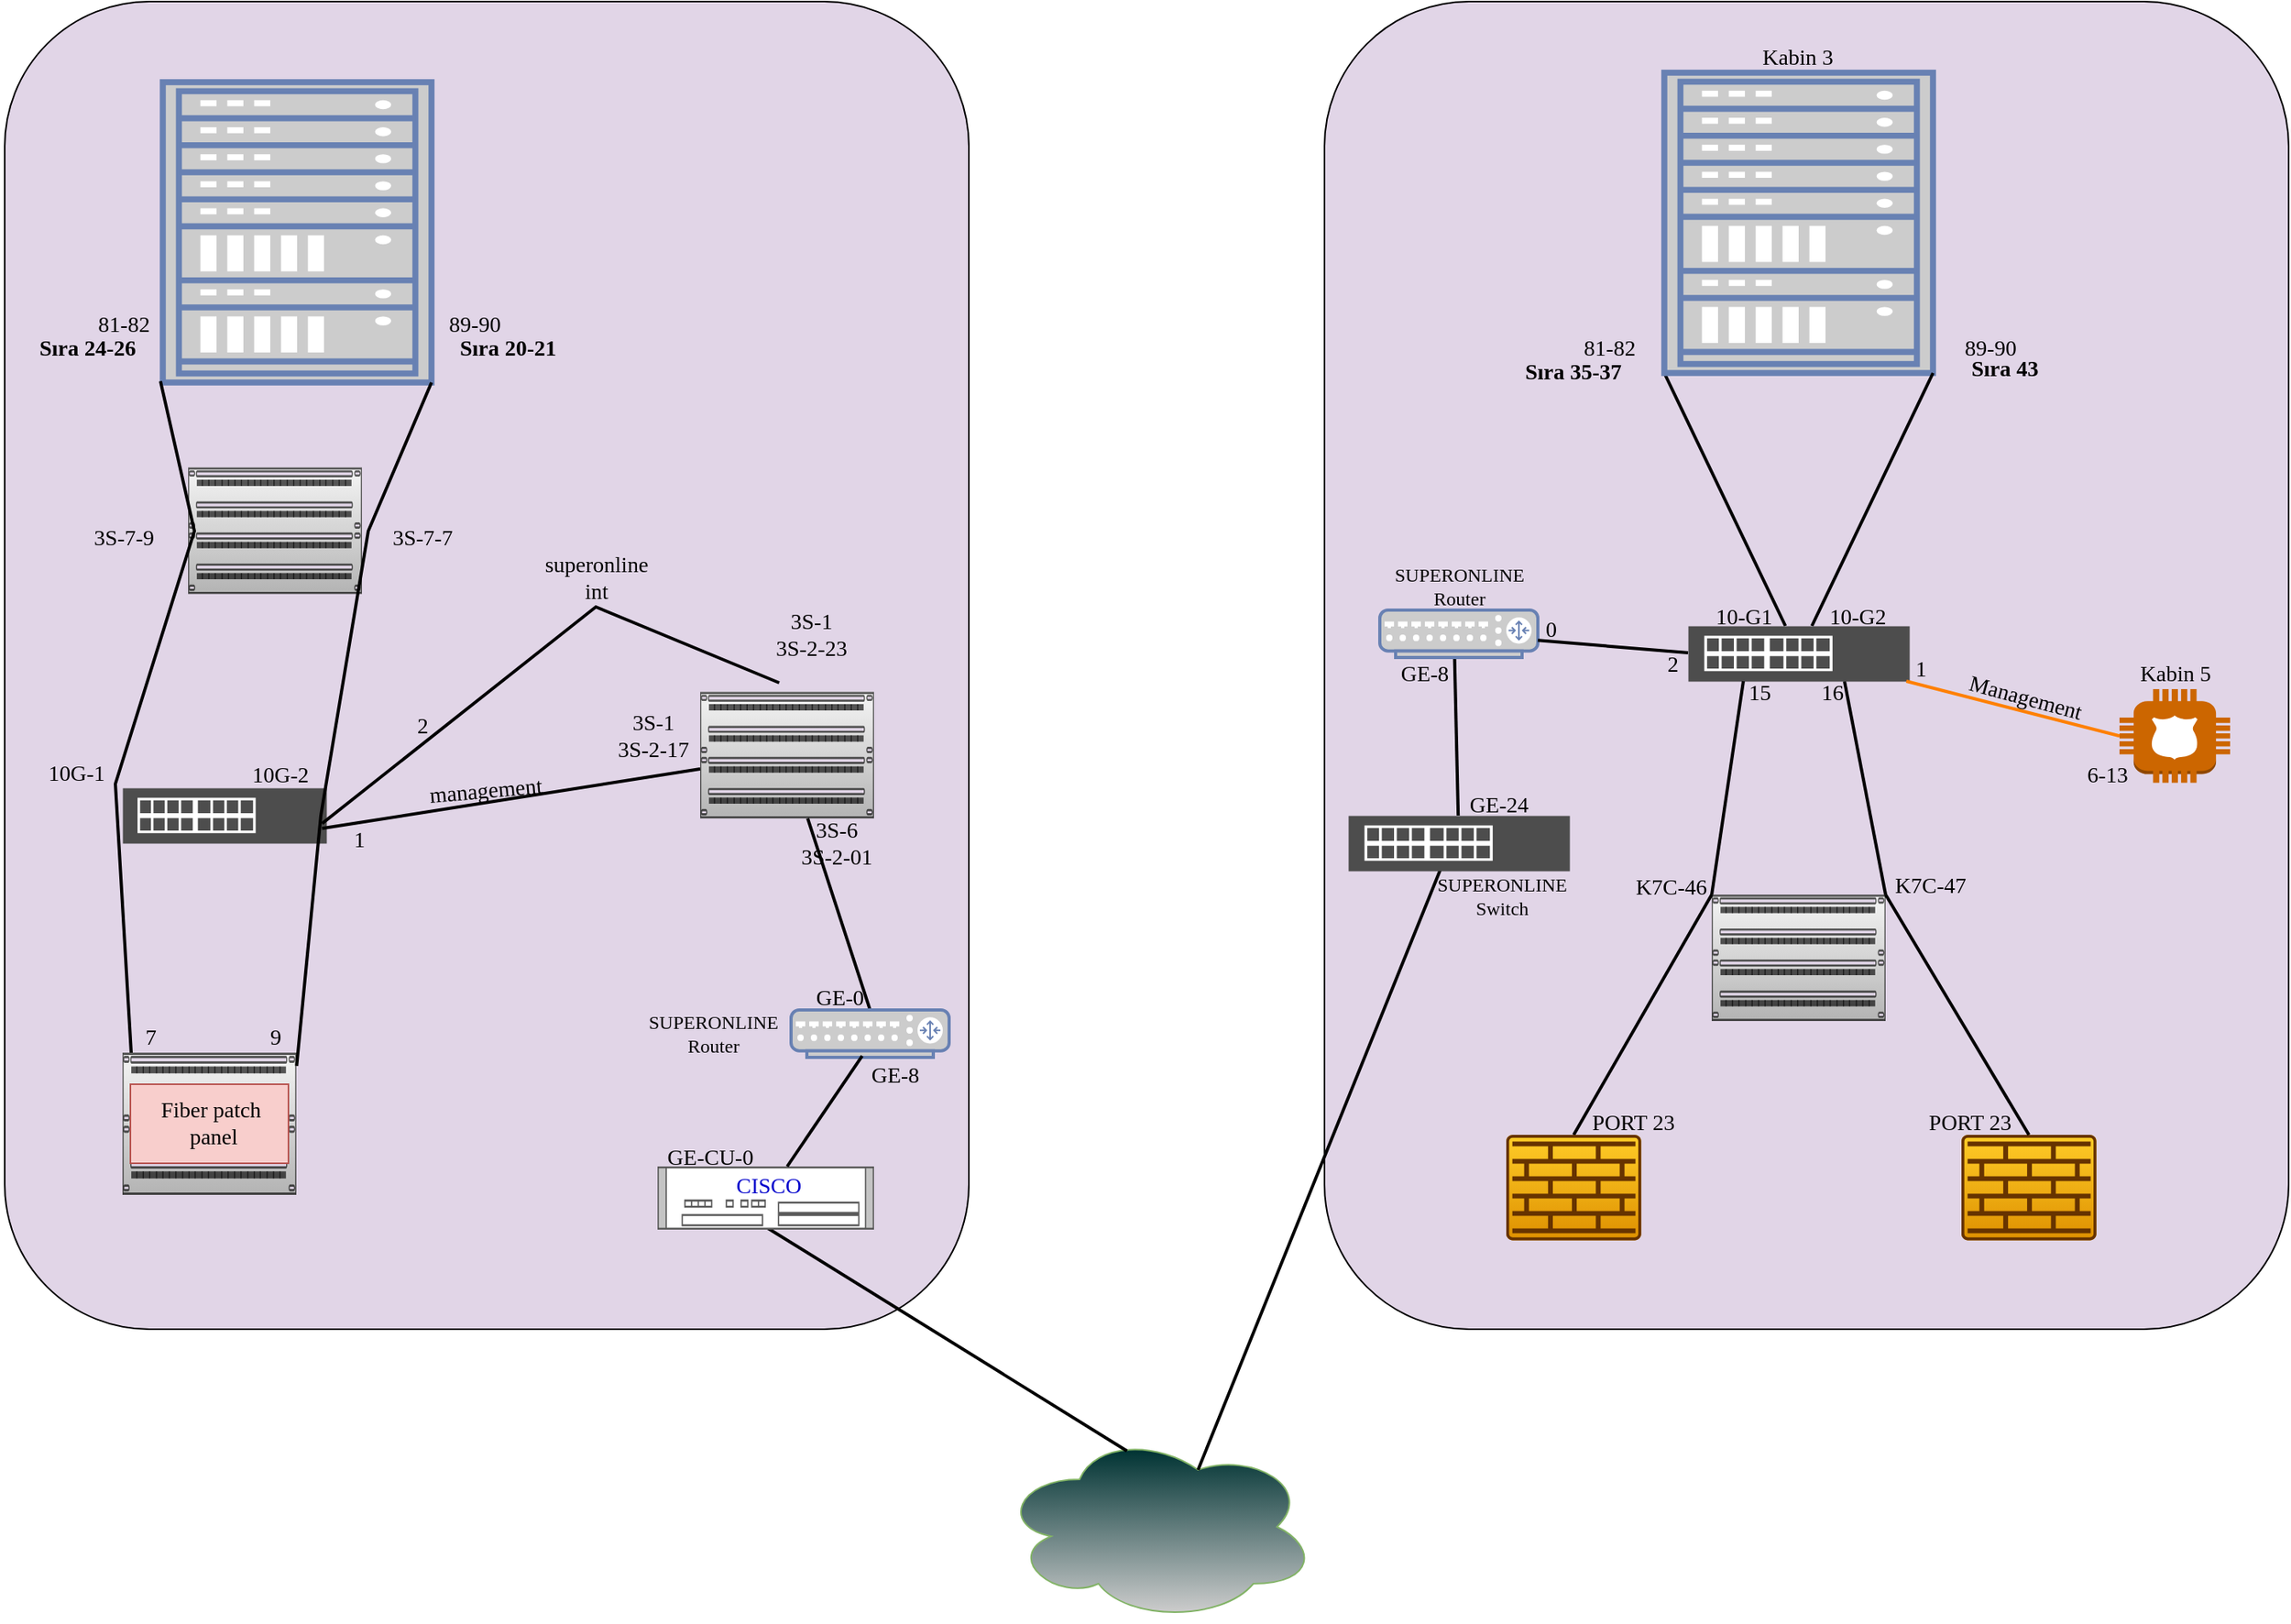 <mxfile version="20.8.2" type="github">
  <diagram id="jxSS41EcVF4YZttKIZIM" name="Sayfa -1">
    <mxGraphModel dx="3033" dy="2351" grid="1" gridSize="10" guides="1" tooltips="1" connect="1" arrows="1" fold="1" page="1" pageScale="1" pageWidth="827" pageHeight="1169" math="0" shadow="0">
      <root>
        <mxCell id="0" />
        <mxCell id="1" parent="0" />
        <mxCell id="kzVESOwCpPis6eRwZn5d-6" value="" style="rounded=1;whiteSpace=wrap;html=1;strokeColor=default;fillColor=#E1D5E7;gradientColor=none;rotation=90;movable=0;resizable=0;rotatable=0;deletable=0;editable=0;connectable=0;" parent="1" vertex="1">
          <mxGeometry x="670" y="110" width="840" height="610" as="geometry" />
        </mxCell>
        <mxCell id="kzVESOwCpPis6eRwZn5d-5" value="" style="rounded=1;whiteSpace=wrap;html=1;strokeColor=default;fillColor=#E1D5E7;gradientColor=none;rotation=90;movable=0;resizable=0;rotatable=0;deletable=0;editable=0;connectable=0;" parent="1" vertex="1">
          <mxGeometry x="-165" y="110" width="840" height="610" as="geometry" />
        </mxCell>
        <mxCell id="kzVESOwCpPis6eRwZn5d-2" value="" style="strokeColor=#666666;html=1;labelPosition=right;align=left;spacingLeft=15;shadow=0;dashed=0;outlineConnect=0;shape=mxgraph.rack.general.cat5e_rack_mount_patch_panel_96_ports;fillColor=#f5f5f5;gradientColor=#b3b3b3;" parent="1" vertex="1">
          <mxGeometry x="1030" y="560" width="110" height="80" as="geometry" />
        </mxCell>
        <mxCell id="kzVESOwCpPis6eRwZn5d-25" value="" style="group" parent="1" vertex="1" connectable="0">
          <mxGeometry x="1188" y="712" width="100" height="102" as="geometry" />
        </mxCell>
        <mxCell id="kzVESOwCpPis6eRwZn5d-26" value="" style="sketch=0;points=[[0.015,0.015,0],[0.985,0.015,0],[0.985,0.985,0],[0.015,0.985,0],[0.25,0,0],[0.5,0,0],[0.75,0,0],[1,0.25,0],[1,0.5,0],[1,0.75,0],[0.75,1,0],[0.5,1,0],[0.25,1,0],[0,0.75,0],[0,0.5,0],[0,0.25,0]];verticalLabelPosition=bottom;html=1;verticalAlign=top;aspect=fixed;align=center;pointerEvents=1;shape=mxgraph.cisco19.rect;prIcon=firewall;fillColor=#ffcd28;strokeColor=#663300;gradientColor=#DE9000;" parent="kzVESOwCpPis6eRwZn5d-25" vertex="1">
          <mxGeometry width="85.37" height="66.695" as="geometry" />
        </mxCell>
        <mxCell id="kzVESOwCpPis6eRwZn5d-27" value="" style="shape=image;html=1;verticalAlign=top;verticalLabelPosition=bottom;labelBackgroundColor=#ffffff;imageAspect=0;aspect=fixed;image=https://cdn4.iconfinder.com/data/icons/game-of-thrones-4/64/game_of_thrones_game_thrones_series_element_fire_flame_heat-128.png;strokeColor=default;fontColor=#7F00FF;fillColor=#FF8000;gradientColor=none;" parent="kzVESOwCpPis6eRwZn5d-25" vertex="1">
          <mxGeometry x="22.512" y="15.111" width="46.933" height="46.933" as="geometry" />
        </mxCell>
        <mxCell id="KS16TajQ8b80VT59eIvG-8" value="" style="endArrow=none;html=1;rounded=0;entryX=0.5;entryY=0;entryDx=0;entryDy=0;entryPerimeter=0;strokeWidth=2;" parent="1" target="KS16TajQ8b80VT59eIvG-37" edge="1">
          <mxGeometry width="50" height="50" relative="1" as="geometry">
            <mxPoint x="1030" y="560" as="sourcePoint" />
            <mxPoint x="842.685" y="710" as="targetPoint" />
          </mxGeometry>
        </mxCell>
        <mxCell id="KS16TajQ8b80VT59eIvG-9" value="" style="endArrow=none;html=1;rounded=0;entryX=0.5;entryY=0;entryDx=0;entryDy=0;entryPerimeter=0;strokeWidth=2;" parent="1" target="kzVESOwCpPis6eRwZn5d-26" edge="1">
          <mxGeometry width="50" height="50" relative="1" as="geometry">
            <mxPoint x="1140" y="560" as="sourcePoint" />
            <mxPoint x="982.685" y="720" as="targetPoint" />
          </mxGeometry>
        </mxCell>
        <mxCell id="KS16TajQ8b80VT59eIvG-10" value="" style="endArrow=none;html=1;rounded=0;strokeWidth=2;" parent="1" edge="1">
          <mxGeometry width="50" height="50" relative="1" as="geometry">
            <mxPoint x="1114" y="425" as="sourcePoint" />
            <mxPoint x="1140" y="560" as="targetPoint" />
          </mxGeometry>
        </mxCell>
        <mxCell id="KS16TajQ8b80VT59eIvG-11" value="" style="outlineConnect=0;dashed=0;verticalLabelPosition=bottom;verticalAlign=top;align=center;html=1;shape=mxgraph.aws3.police_emergency;fillColor=#CC6600;gradientColor=none;sketch=0;strokeColor=#82B366;" parent="1" vertex="1">
          <mxGeometry x="1288" y="430" width="70" height="59.3" as="geometry" />
        </mxCell>
        <mxCell id="KS16TajQ8b80VT59eIvG-14" value="" style="endArrow=none;html=1;rounded=0;strokeWidth=2;startArrow=none;" parent="1" target="KS16TajQ8b80VT59eIvG-44" edge="1">
          <mxGeometry width="50" height="50" relative="1" as="geometry">
            <mxPoint x="867.158" y="404.0" as="sourcePoint" />
            <mxPoint x="860" y="510" as="targetPoint" />
          </mxGeometry>
        </mxCell>
        <mxCell id="KS16TajQ8b80VT59eIvG-17" value="" style="ellipse;shape=cloud;whiteSpace=wrap;html=1;sketch=0;strokeColor=#82B366;fillColor=#003333;gradientColor=#CCCCCC;" parent="1" vertex="1">
          <mxGeometry x="580" y="900" width="200" height="120" as="geometry" />
        </mxCell>
        <mxCell id="KS16TajQ8b80VT59eIvG-19" value="" style="endArrow=none;html=1;rounded=0;strokeWidth=2;entryX=0;entryY=1;entryDx=0;entryDy=0;entryPerimeter=0;" parent="1" source="KS16TajQ8b80VT59eIvG-42" target="KS16TajQ8b80VT59eIvG-20" edge="1">
          <mxGeometry width="50" height="50" relative="1" as="geometry">
            <mxPoint x="1030" y="380" as="sourcePoint" />
            <mxPoint x="1000" y="130" as="targetPoint" />
          </mxGeometry>
        </mxCell>
        <mxCell id="KS16TajQ8b80VT59eIvG-20" value="" style="fontColor=#0066CC;verticalAlign=top;verticalLabelPosition=bottom;labelPosition=center;align=center;html=1;outlineConnect=0;fillColor=#CCCCCC;strokeColor=#6881B3;gradientColor=none;gradientDirection=north;strokeWidth=2;shape=mxgraph.networks.rack;sketch=0;" parent="1" vertex="1">
          <mxGeometry x="1000" y="40" width="170" height="190" as="geometry" />
        </mxCell>
        <mxCell id="KS16TajQ8b80VT59eIvG-21" value="" style="endArrow=none;html=1;rounded=0;strokeWidth=2;entryX=1;entryY=1;entryDx=0;entryDy=0;entryPerimeter=0;" parent="1" source="KS16TajQ8b80VT59eIvG-42" target="KS16TajQ8b80VT59eIvG-20" edge="1">
          <mxGeometry width="50" height="50" relative="1" as="geometry">
            <mxPoint x="1153.017" y="394.329" as="sourcePoint" />
            <mxPoint x="1020" y="125" as="targetPoint" />
          </mxGeometry>
        </mxCell>
        <mxCell id="KS16TajQ8b80VT59eIvG-24" value="" style="endArrow=none;html=1;rounded=0;strokeWidth=2;exitX=0.5;exitY=1;exitDx=0;exitDy=0;exitPerimeter=0;entryX=0.625;entryY=0.2;entryDx=0;entryDy=0;entryPerimeter=0;" parent="1" target="KS16TajQ8b80VT59eIvG-17" edge="1">
          <mxGeometry width="50" height="50" relative="1" as="geometry">
            <mxPoint x="860" y="540" as="sourcePoint" />
            <mxPoint x="879" y="530" as="targetPoint" />
          </mxGeometry>
        </mxCell>
        <mxCell id="KS16TajQ8b80VT59eIvG-36" value="" style="group" parent="1" vertex="1" connectable="0">
          <mxGeometry x="900" y="712" width="100" height="102" as="geometry" />
        </mxCell>
        <mxCell id="KS16TajQ8b80VT59eIvG-37" value="" style="sketch=0;points=[[0.015,0.015,0],[0.985,0.015,0],[0.985,0.985,0],[0.015,0.985,0],[0.25,0,0],[0.5,0,0],[0.75,0,0],[1,0.25,0],[1,0.5,0],[1,0.75,0],[0.75,1,0],[0.5,1,0],[0.25,1,0],[0,0.75,0],[0,0.5,0],[0,0.25,0]];verticalLabelPosition=bottom;html=1;verticalAlign=top;aspect=fixed;align=center;pointerEvents=1;shape=mxgraph.cisco19.rect;prIcon=firewall;fillColor=#ffcd28;strokeColor=#663300;gradientColor=#DE9000;" parent="KS16TajQ8b80VT59eIvG-36" vertex="1">
          <mxGeometry width="85.37" height="66.695" as="geometry" />
        </mxCell>
        <mxCell id="KS16TajQ8b80VT59eIvG-38" value="" style="shape=image;html=1;verticalAlign=top;verticalLabelPosition=bottom;labelBackgroundColor=#ffffff;imageAspect=0;aspect=fixed;image=https://cdn4.iconfinder.com/data/icons/game-of-thrones-4/64/game_of_thrones_game_thrones_series_element_fire_flame_heat-128.png;strokeColor=default;fontColor=#7F00FF;fillColor=#FF8000;gradientColor=none;" parent="KS16TajQ8b80VT59eIvG-36" vertex="1">
          <mxGeometry x="22.512" y="15.111" width="46.933" height="46.933" as="geometry" />
        </mxCell>
        <mxCell id="KS16TajQ8b80VT59eIvG-42" value="" style="sketch=0;pointerEvents=1;shadow=0;dashed=0;html=1;strokeColor=none;fillColor=#4D4D4D;labelPosition=center;verticalLabelPosition=bottom;verticalAlign=top;align=center;outlineConnect=0;shape=mxgraph.veeam2.physical_switch;strokeWidth=0;" parent="1" vertex="1">
          <mxGeometry x="1015" y="390" width="140" height="35" as="geometry" />
        </mxCell>
        <mxCell id="KS16TajQ8b80VT59eIvG-43" value="" style="fontColor=#0066CC;verticalAlign=top;verticalLabelPosition=bottom;labelPosition=center;align=center;html=1;outlineConnect=0;fillColor=#CCCCCC;strokeColor=#6881B3;gradientColor=none;gradientDirection=north;strokeWidth=2;shape=mxgraph.networks.router;sketch=0;" parent="1" vertex="1">
          <mxGeometry x="820" y="380" width="100" height="30" as="geometry" />
        </mxCell>
        <mxCell id="KS16TajQ8b80VT59eIvG-44" value="" style="sketch=0;pointerEvents=1;shadow=0;dashed=0;html=1;strokeColor=none;fillColor=#4D4D4D;labelPosition=center;verticalLabelPosition=bottom;verticalAlign=top;align=center;outlineConnect=0;shape=mxgraph.veeam2.physical_switch;strokeWidth=0;direction=east;" parent="1" vertex="1">
          <mxGeometry x="800" y="510" width="140" height="35" as="geometry" />
        </mxCell>
        <mxCell id="KS16TajQ8b80VT59eIvG-45" value="" style="endArrow=none;html=1;rounded=0;strokeWidth=2;exitX=0;exitY=0.5;exitDx=0;exitDy=0;exitPerimeter=0;fillColor=#ffe6cc;strokeColor=#FF8000;" parent="1" source="KS16TajQ8b80VT59eIvG-11" target="KS16TajQ8b80VT59eIvG-42" edge="1">
          <mxGeometry width="50" height="50" relative="1" as="geometry">
            <mxPoint x="1095" y="435" as="sourcePoint" />
            <mxPoint x="1095" y="570" as="targetPoint" />
          </mxGeometry>
        </mxCell>
        <mxCell id="KS16TajQ8b80VT59eIvG-46" value="" style="endArrow=none;html=1;rounded=0;strokeWidth=2;" parent="1" target="KS16TajQ8b80VT59eIvG-43" edge="1">
          <mxGeometry width="50" height="50" relative="1" as="geometry">
            <mxPoint x="1015" y="407" as="sourcePoint" />
            <mxPoint x="925" y="392" as="targetPoint" />
          </mxGeometry>
        </mxCell>
        <mxCell id="KS16TajQ8b80VT59eIvG-47" value="" style="fontColor=#0066CC;verticalAlign=top;verticalLabelPosition=bottom;labelPosition=center;align=center;html=1;outlineConnect=0;fillColor=#CCCCCC;strokeColor=#6881B3;gradientColor=none;gradientDirection=north;strokeWidth=2;shape=mxgraph.networks.rack;sketch=0;" parent="1" vertex="1">
          <mxGeometry x="50" y="46" width="170" height="190" as="geometry" />
        </mxCell>
        <mxCell id="QsOe4qto3tGyinNlIBtK-1" value="" style="strokeColor=#666666;html=1;labelPosition=right;align=left;spacingLeft=15;shadow=0;dashed=0;outlineConnect=0;shape=mxgraph.rack.general.cat5e_rack_mount_patch_panel_96_ports;fillColor=#f5f5f5;gradientColor=#b3b3b3;" parent="1" vertex="1">
          <mxGeometry x="66" y="289.8" width="110" height="80" as="geometry" />
        </mxCell>
        <mxCell id="QsOe4qto3tGyinNlIBtK-2" value="" style="strokeColor=#666666;html=1;labelPosition=right;align=left;spacingLeft=15;shadow=0;dashed=0;outlineConnect=0;shape=mxgraph.rack.general.cat5e_rack_mount_patch_panel_96_ports;fillColor=#f5f5f5;gradientColor=#b3b3b3;" parent="1" vertex="1">
          <mxGeometry x="390" y="431.8" width="110" height="80" as="geometry" />
        </mxCell>
        <mxCell id="QsOe4qto3tGyinNlIBtK-3" value="" style="sketch=0;pointerEvents=1;shadow=0;dashed=0;html=1;strokeColor=none;fillColor=#4D4D4D;labelPosition=center;verticalLabelPosition=bottom;verticalAlign=top;align=center;outlineConnect=0;shape=mxgraph.veeam2.physical_switch;strokeWidth=0;" parent="1" vertex="1">
          <mxGeometry x="24.5" y="492.5" width="129" height="35" as="geometry" />
        </mxCell>
        <mxCell id="QsOe4qto3tGyinNlIBtK-13" value="&lt;font face=&quot;Lucida Console&quot; style=&quot;font-size: 14px;&quot;&gt;81-82&lt;/font&gt;" style="text;html=1;align=center;verticalAlign=middle;resizable=0;points=[];autosize=1;strokeColor=none;fillColor=none;" parent="1" vertex="1">
          <mxGeometry x="930" y="200" width="70" height="30" as="geometry" />
        </mxCell>
        <mxCell id="QsOe4qto3tGyinNlIBtK-15" value="&lt;font face=&quot;Verdana&quot; style=&quot;font-size: 14px;&quot;&gt;89-90&lt;/font&gt;" style="text;html=1;align=center;verticalAlign=middle;resizable=0;points=[];autosize=1;strokeColor=none;fillColor=none;" parent="1" vertex="1">
          <mxGeometry x="1171" y="200" width="70" height="30" as="geometry" />
        </mxCell>
        <mxCell id="QsOe4qto3tGyinNlIBtK-16" value="&lt;font face=&quot;Verdana&quot; style=&quot;font-size: 14px;&quot;&gt;GE-8&lt;/font&gt;" style="text;html=1;align=center;verticalAlign=middle;resizable=0;points=[];autosize=1;strokeColor=none;fillColor=none;" parent="1" vertex="1">
          <mxGeometry x="818" y="406" width="60" height="30" as="geometry" />
        </mxCell>
        <mxCell id="QsOe4qto3tGyinNlIBtK-17" value="&lt;font face=&quot;Lucida Console&quot; style=&quot;font-size: 14px;&quot;&gt;0&lt;/font&gt;" style="text;html=1;align=center;verticalAlign=middle;resizable=0;points=[];autosize=1;strokeColor=none;fillColor=none;" parent="1" vertex="1">
          <mxGeometry x="913" y="378" width="30" height="30" as="geometry" />
        </mxCell>
        <mxCell id="QsOe4qto3tGyinNlIBtK-19" value="&lt;font face=&quot;Verdana&quot; style=&quot;font-size: 14px;&quot;&gt;10-G1&lt;/font&gt;" style="text;html=1;align=center;verticalAlign=middle;resizable=0;points=[];autosize=1;strokeColor=none;fillColor=none;" parent="1" vertex="1">
          <mxGeometry x="1015" y="370" width="70" height="30" as="geometry" />
        </mxCell>
        <mxCell id="QsOe4qto3tGyinNlIBtK-20" value="&lt;font face=&quot;Verdana&quot; style=&quot;font-size: 14px;&quot;&gt;GE-24&lt;/font&gt;" style="text;html=1;align=center;verticalAlign=middle;resizable=0;points=[];autosize=1;strokeColor=none;fillColor=none;" parent="1" vertex="1">
          <mxGeometry x="860" y="489.3" width="70" height="30" as="geometry" />
        </mxCell>
        <mxCell id="QsOe4qto3tGyinNlIBtK-22" value="&lt;font face=&quot;Verdana&quot; style=&quot;font-size: 14px;&quot;&gt;K7C-47&lt;/font&gt;" style="text;html=1;align=center;verticalAlign=middle;resizable=0;points=[];autosize=1;strokeColor=none;fillColor=none;" parent="1" vertex="1">
          <mxGeometry x="1128" y="540" width="80" height="30" as="geometry" />
        </mxCell>
        <mxCell id="QsOe4qto3tGyinNlIBtK-23" value="&lt;font face=&quot;Verdana&quot; style=&quot;font-size: 14px;&quot;&gt;15&lt;/font&gt;" style="text;html=1;align=center;verticalAlign=middle;resizable=0;points=[];autosize=1;strokeColor=none;fillColor=none;" parent="1" vertex="1">
          <mxGeometry x="1040" y="418" width="40" height="30" as="geometry" />
        </mxCell>
        <mxCell id="QsOe4qto3tGyinNlIBtK-24" value="&lt;font face=&quot;Lucida Console&quot;&gt;&lt;span style=&quot;font-size: 14px;&quot;&gt;1&lt;/span&gt;&lt;/font&gt;" style="text;html=1;align=center;verticalAlign=middle;resizable=0;points=[];autosize=1;strokeColor=none;fillColor=none;" parent="1" vertex="1">
          <mxGeometry x="1147" y="403" width="30" height="30" as="geometry" />
        </mxCell>
        <mxCell id="QsOe4qto3tGyinNlIBtK-25" value="&lt;font face=&quot;Verdana&quot; style=&quot;font-size: 14px;&quot;&gt;6-13&lt;/font&gt;" style="text;html=1;align=center;verticalAlign=middle;resizable=0;points=[];autosize=1;strokeColor=none;fillColor=none;" parent="1" vertex="1">
          <mxGeometry x="1250" y="470" width="60" height="30" as="geometry" />
        </mxCell>
        <mxCell id="QsOe4qto3tGyinNlIBtK-28" value="&lt;font face=&quot;Verdana&quot; style=&quot;font-size: 14px;&quot;&gt;PORT 23&lt;/font&gt;" style="text;html=1;align=center;verticalAlign=middle;resizable=0;points=[];autosize=1;strokeColor=none;fillColor=none;" parent="1" vertex="1">
          <mxGeometry x="940" y="690" width="80" height="30" as="geometry" />
        </mxCell>
        <mxCell id="QsOe4qto3tGyinNlIBtK-29" value="&lt;font face=&quot;Verdana&quot; style=&quot;font-size: 14px;&quot;&gt;PORT 23&lt;/font&gt;" style="text;html=1;align=center;verticalAlign=middle;resizable=0;points=[];autosize=1;strokeColor=none;fillColor=none;" parent="1" vertex="1">
          <mxGeometry x="1153" y="690" width="80" height="30" as="geometry" />
        </mxCell>
        <mxCell id="QsOe4qto3tGyinNlIBtK-30" value="&lt;font face=&quot;Verdana&quot; style=&quot;font-size: 14px;&quot;&gt;&lt;b style=&quot;&quot;&gt;Sıra 35-37&lt;/b&gt;&lt;/font&gt;" style="text;html=1;align=center;verticalAlign=middle;resizable=0;points=[];autosize=1;strokeColor=none;fillColor=none;" parent="1" vertex="1">
          <mxGeometry x="887" y="215" width="110" height="30" as="geometry" />
        </mxCell>
        <mxCell id="QsOe4qto3tGyinNlIBtK-32" value="&lt;font face=&quot;Verdana&quot; style=&quot;font-size: 14px;&quot;&gt;&lt;b style=&quot;&quot;&gt;Sıra 43&lt;/b&gt;&lt;/font&gt;" style="text;html=1;align=center;verticalAlign=middle;resizable=0;points=[];autosize=1;strokeColor=none;fillColor=none;" parent="1" vertex="1">
          <mxGeometry x="1175" y="213" width="80" height="30" as="geometry" />
        </mxCell>
        <mxCell id="QsOe4qto3tGyinNlIBtK-35" value="&lt;font face=&quot;Verdana&quot; style=&quot;font-size: 14px;&quot;&gt;10-G2&lt;/font&gt;" style="text;html=1;align=center;verticalAlign=middle;resizable=0;points=[];autosize=1;strokeColor=none;fillColor=none;" parent="1" vertex="1">
          <mxGeometry x="1087" y="369.8" width="70" height="30" as="geometry" />
        </mxCell>
        <mxCell id="QsOe4qto3tGyinNlIBtK-37" value="&lt;font face=&quot;Verdana&quot; style=&quot;font-size: 14px;&quot;&gt;Kabin 5&lt;/font&gt;" style="text;html=1;align=center;verticalAlign=middle;resizable=0;points=[];autosize=1;strokeColor=none;fillColor=none;" parent="1" vertex="1">
          <mxGeometry x="1283" y="406" width="80" height="30" as="geometry" />
        </mxCell>
        <mxCell id="QsOe4qto3tGyinNlIBtK-38" value="&lt;font face=&quot;Lucida Console&quot; style=&quot;font-size: 14px;&quot;&gt;Kabin 3&lt;/font&gt;" style="text;html=1;align=center;verticalAlign=middle;resizable=0;points=[];autosize=1;strokeColor=none;fillColor=none;" parent="1" vertex="1">
          <mxGeometry x="1044" y="16" width="80" height="30" as="geometry" />
        </mxCell>
        <mxCell id="QsOe4qto3tGyinNlIBtK-39" value="&lt;font face=&quot;Verdana&quot; style=&quot;font-size: 14px;&quot;&gt;Management&lt;/font&gt;" style="text;html=1;align=center;verticalAlign=middle;resizable=0;points=[];autosize=1;strokeColor=none;fillColor=none;rotation=15;" parent="1" vertex="1">
          <mxGeometry x="1173" y="421" width="110" height="30" as="geometry" />
        </mxCell>
        <mxCell id="QsOe4qto3tGyinNlIBtK-40" value="" style="endArrow=none;html=1;rounded=0;strokeWidth=2;" parent="1" edge="1">
          <mxGeometry width="50" height="50" relative="1" as="geometry">
            <mxPoint x="1050" y="425" as="sourcePoint" />
            <mxPoint x="1030" y="560" as="targetPoint" />
          </mxGeometry>
        </mxCell>
        <mxCell id="QsOe4qto3tGyinNlIBtK-43" value="&lt;font face=&quot;Verdana&quot; style=&quot;font-size: 14px;&quot;&gt;16&lt;/font&gt;" style="text;html=1;align=center;verticalAlign=middle;resizable=0;points=[];autosize=1;strokeColor=none;fillColor=none;" parent="1" vertex="1">
          <mxGeometry x="1086" y="418" width="40" height="30" as="geometry" />
        </mxCell>
        <mxCell id="QsOe4qto3tGyinNlIBtK-44" value="&lt;font face=&quot;Verdana&quot; style=&quot;font-size: 14px;&quot;&gt;K7C-46&lt;/font&gt;" style="text;html=1;align=center;verticalAlign=middle;resizable=0;points=[];autosize=1;strokeColor=none;fillColor=none;" parent="1" vertex="1">
          <mxGeometry x="964" y="541" width="80" height="30" as="geometry" />
        </mxCell>
        <mxCell id="QsOe4qto3tGyinNlIBtK-45" value="&lt;font face=&quot;Lucida Console&quot; style=&quot;font-size: 14px;&quot;&gt;2&lt;br&gt;&lt;/font&gt;" style="text;html=1;align=center;verticalAlign=middle;resizable=0;points=[];autosize=1;strokeColor=none;fillColor=none;" parent="1" vertex="1">
          <mxGeometry x="990" y="400" width="30" height="30" as="geometry" />
        </mxCell>
        <mxCell id="QsOe4qto3tGyinNlIBtK-46" value="&lt;font face=&quot;Verdana&quot; style=&quot;font-size: 12px;&quot;&gt;SUPERONLINE&lt;br&gt;Router&lt;/font&gt;" style="text;html=1;align=center;verticalAlign=middle;resizable=0;points=[];autosize=1;strokeColor=none;fillColor=none;" parent="1" vertex="1">
          <mxGeometry x="815" y="345" width="110" height="40" as="geometry" />
        </mxCell>
        <mxCell id="QsOe4qto3tGyinNlIBtK-47" value="&lt;font face=&quot;Verdana&quot; style=&quot;font-size: 12px;&quot;&gt;SUPERONLINE&lt;br&gt;Switch&lt;/font&gt;" style="text;html=1;align=center;verticalAlign=middle;resizable=0;points=[];autosize=1;strokeColor=none;fillColor=none;" parent="1" vertex="1">
          <mxGeometry x="842" y="541" width="110" height="40" as="geometry" />
        </mxCell>
        <mxCell id="QsOe4qto3tGyinNlIBtK-52" value="&lt;font face=&quot;Lucida Console&quot; style=&quot;font-size: 14px;&quot;&gt;81-82&lt;/font&gt;" style="text;html=1;align=center;verticalAlign=middle;resizable=0;points=[];autosize=1;strokeColor=none;fillColor=none;" parent="1" vertex="1">
          <mxGeometry x="-10" y="185" width="70" height="30" as="geometry" />
        </mxCell>
        <mxCell id="QsOe4qto3tGyinNlIBtK-53" value="&lt;font face=&quot;Verdana&quot; style=&quot;font-size: 14px;&quot;&gt;&lt;b style=&quot;&quot;&gt;Sıra 24-26&lt;/b&gt;&lt;/font&gt;" style="text;html=1;align=center;verticalAlign=middle;resizable=0;points=[];autosize=1;strokeColor=none;fillColor=none;" parent="1" vertex="1">
          <mxGeometry x="-53" y="200" width="110" height="30" as="geometry" />
        </mxCell>
        <mxCell id="QsOe4qto3tGyinNlIBtK-56" value="&lt;font face=&quot;Lucida Console&quot; style=&quot;font-size: 14px;&quot;&gt;89-90&lt;/font&gt;" style="text;html=1;align=center;verticalAlign=middle;resizable=0;points=[];autosize=1;strokeColor=none;fillColor=none;" parent="1" vertex="1">
          <mxGeometry x="212" y="185" width="70" height="30" as="geometry" />
        </mxCell>
        <mxCell id="QsOe4qto3tGyinNlIBtK-57" value="&lt;font face=&quot;Verdana&quot; style=&quot;font-size: 14px;&quot;&gt;&lt;b style=&quot;&quot;&gt;Sıra 20-21&lt;/b&gt;&lt;/font&gt;" style="text;html=1;align=center;verticalAlign=middle;resizable=0;points=[];autosize=1;strokeColor=none;fillColor=none;" parent="1" vertex="1">
          <mxGeometry x="213" y="200" width="110" height="30" as="geometry" />
        </mxCell>
        <mxCell id="QsOe4qto3tGyinNlIBtK-58" value="" style="endArrow=none;html=1;rounded=0;strokeWidth=2;entryX=0.923;entryY=1.172;entryDx=0;entryDy=0;entryPerimeter=0;exitX=0.05;exitY=0;exitDx=0;exitDy=0;exitPerimeter=0;" parent="1" source="IwhQJ3tinuoaxOMoyBga-1" edge="1" target="QsOe4qto3tGyinNlIBtK-53">
          <mxGeometry width="50" height="50" relative="1" as="geometry">
            <mxPoint x="40" y="650" as="sourcePoint" />
            <mxPoint x="80" y="350" as="targetPoint" />
            <Array as="points">
              <mxPoint x="20" y="490" />
              <mxPoint x="70" y="330" />
            </Array>
          </mxGeometry>
        </mxCell>
        <mxCell id="QsOe4qto3tGyinNlIBtK-60" value="&lt;font face=&quot;Verdana&quot; style=&quot;font-size: 14px;&quot;&gt;3S-7-9&lt;/font&gt;" style="text;html=1;align=center;verticalAlign=middle;resizable=0;points=[];autosize=1;strokeColor=none;fillColor=none;" parent="1" vertex="1">
          <mxGeometry x="-10" y="320" width="70" height="30" as="geometry" />
        </mxCell>
        <mxCell id="QsOe4qto3tGyinNlIBtK-61" value="&lt;font face=&quot;Verdana&quot; style=&quot;font-size: 14px;&quot;&gt;3S-7-7&lt;/font&gt;" style="text;html=1;align=center;verticalAlign=middle;resizable=0;points=[];autosize=1;strokeColor=none;fillColor=none;" parent="1" vertex="1">
          <mxGeometry x="179" y="320" width="70" height="30" as="geometry" />
        </mxCell>
        <mxCell id="QsOe4qto3tGyinNlIBtK-62" value="&lt;font face=&quot;Verdana&quot; style=&quot;font-size: 14px;&quot;&gt;10G-1&lt;/font&gt;" style="text;html=1;align=center;verticalAlign=middle;resizable=0;points=[];autosize=1;strokeColor=none;fillColor=none;" parent="1" vertex="1">
          <mxGeometry x="-40" y="469" width="70" height="30" as="geometry" />
        </mxCell>
        <mxCell id="QsOe4qto3tGyinNlIBtK-63" value="&lt;font face=&quot;Verdana&quot; style=&quot;font-size: 14px;&quot;&gt;10G-2&lt;/font&gt;" style="text;html=1;align=center;verticalAlign=middle;resizable=0;points=[];autosize=1;strokeColor=none;fillColor=none;" parent="1" vertex="1">
          <mxGeometry x="89" y="470" width="70" height="30" as="geometry" />
        </mxCell>
        <mxCell id="QsOe4qto3tGyinNlIBtK-64" value="" style="endArrow=none;html=1;rounded=0;strokeWidth=2;exitX=-0.025;exitY=0.272;exitDx=0;exitDy=0;exitPerimeter=0;" parent="1" target="QsOe4qto3tGyinNlIBtK-2" edge="1">
          <mxGeometry x="0.118" y="-22" width="50" height="50" relative="1" as="geometry">
            <mxPoint x="150.75" y="518.16" as="sourcePoint" />
            <mxPoint x="385" y="478.4" as="targetPoint" />
            <mxPoint as="offset" />
          </mxGeometry>
        </mxCell>
        <mxCell id="QsOe4qto3tGyinNlIBtK-65" value="&lt;font face=&quot;Lucida Console&quot; style=&quot;font-size: 14px;&quot;&gt;1&lt;/font&gt;" style="text;html=1;align=center;verticalAlign=middle;resizable=0;points=[];autosize=1;strokeColor=none;fillColor=none;" parent="1" vertex="1">
          <mxGeometry x="159" y="511" width="30" height="30" as="geometry" />
        </mxCell>
        <mxCell id="QsOe4qto3tGyinNlIBtK-66" value="&lt;font face=&quot;Verdana&quot; style=&quot;font-size: 14px;&quot;&gt;3S-1&lt;br&gt;3S-2-17&lt;/font&gt;" style="text;html=1;align=center;verticalAlign=middle;resizable=0;points=[];autosize=1;strokeColor=none;fillColor=none;rotation=0;" parent="1" vertex="1">
          <mxGeometry x="320" y="434.65" width="80" height="50" as="geometry" />
        </mxCell>
        <mxCell id="QsOe4qto3tGyinNlIBtK-67" value="&lt;font face=&quot;Verdana&quot; style=&quot;font-size: 14px;&quot;&gt;3S-6&lt;br&gt;3S-2-01&lt;/font&gt;" style="text;html=1;align=center;verticalAlign=middle;resizable=0;points=[];autosize=1;strokeColor=none;fillColor=none;" parent="1" vertex="1">
          <mxGeometry x="436" y="503" width="80" height="50" as="geometry" />
        </mxCell>
        <mxCell id="QsOe4qto3tGyinNlIBtK-69" value="" style="endArrow=none;html=1;rounded=0;strokeWidth=2;exitX=0.5;exitY=0;exitDx=0;exitDy=0;exitPerimeter=0;" parent="1" source="QsOe4qto3tGyinNlIBtK-4" target="QsOe4qto3tGyinNlIBtK-2" edge="1">
          <mxGeometry x="0.118" y="-22" width="50" height="50" relative="1" as="geometry">
            <mxPoint x="450" y="590" as="sourcePoint" />
            <mxPoint x="400" y="488.263" as="targetPoint" />
            <mxPoint as="offset" />
          </mxGeometry>
        </mxCell>
        <mxCell id="QsOe4qto3tGyinNlIBtK-74" value="&lt;font face=&quot;Verdana&quot; style=&quot;font-size: 14px;&quot;&gt;GE-CU-0&lt;/font&gt;" style="text;html=1;align=center;verticalAlign=middle;resizable=0;points=[];autosize=1;strokeColor=none;fillColor=none;" parent="1" vertex="1">
          <mxGeometry x="356" y="712" width="80" height="30" as="geometry" />
        </mxCell>
        <mxCell id="QsOe4qto3tGyinNlIBtK-75" value="" style="endArrow=none;html=1;rounded=0;strokeWidth=2;entryX=0.4;entryY=0.1;entryDx=0;entryDy=0;entryPerimeter=0;exitX=0.495;exitY=0.946;exitDx=0;exitDy=0;exitPerimeter=0;" parent="1" source="QsOe4qto3tGyinNlIBtK-11" target="KS16TajQ8b80VT59eIvG-17" edge="1">
          <mxGeometry x="0.118" y="-22" width="50" height="50" relative="1" as="geometry">
            <mxPoint x="440" y="760" as="sourcePoint" />
            <mxPoint x="448.816" y="695" as="targetPoint" />
            <mxPoint as="offset" />
          </mxGeometry>
        </mxCell>
        <mxCell id="IwhQJ3tinuoaxOMoyBga-1" value="" style="strokeColor=#666666;html=1;labelPosition=right;align=left;spacingLeft=15;shadow=0;dashed=0;outlineConnect=0;shape=mxgraph.rack.general.cat5e_rack_mount_patch_panel_96_ports;fillColor=#f5f5f5;gradientColor=#b3b3b3;" parent="1" vertex="1">
          <mxGeometry x="24.5" y="660" width="110" height="90" as="geometry" />
        </mxCell>
        <mxCell id="IwhQJ3tinuoaxOMoyBga-2" value="&lt;font face=&quot;Verdana&quot; style=&quot;font-size: 14px;&quot;&gt;Fiber patch&lt;br&gt;&amp;nbsp;panel&lt;/font&gt;" style="text;html=1;align=center;verticalAlign=middle;resizable=0;points=[];autosize=1;strokeColor=#b85450;fillColor=#f8cecc;" parent="1" vertex="1">
          <mxGeometry x="29.5" y="680" width="100" height="50" as="geometry" />
        </mxCell>
        <mxCell id="IwhQJ3tinuoaxOMoyBga-3" value="" style="endArrow=none;html=1;rounded=0;strokeWidth=2;exitX=1;exitY=1;exitDx=0;exitDy=0;exitPerimeter=0;entryX=0.956;entryY=1.095;entryDx=0;entryDy=0;entryPerimeter=0;" parent="1" source="KS16TajQ8b80VT59eIvG-47" edge="1" target="IwhQJ3tinuoaxOMoyBga-7">
          <mxGeometry x="0.118" y="-22" width="50" height="50" relative="1" as="geometry">
            <mxPoint x="190" y="320" as="sourcePoint" />
            <mxPoint x="140" y="660" as="targetPoint" />
            <mxPoint as="offset" />
            <Array as="points">
              <mxPoint x="180" y="330" />
              <mxPoint x="150" y="510" />
            </Array>
          </mxGeometry>
        </mxCell>
        <mxCell id="IwhQJ3tinuoaxOMoyBga-6" value="&lt;font face=&quot;Lucida Console&quot; style=&quot;font-size: 14px;&quot;&gt;7&lt;/font&gt;" style="text;html=1;align=center;verticalAlign=middle;resizable=0;points=[];autosize=1;strokeColor=none;fillColor=none;" parent="1" vertex="1">
          <mxGeometry x="27" y="635.5" width="30" height="30" as="geometry" />
        </mxCell>
        <mxCell id="IwhQJ3tinuoaxOMoyBga-7" value="&lt;font face=&quot;Lucida Console&quot; style=&quot;font-size: 14px;&quot;&gt;9&lt;/font&gt;" style="text;html=1;align=center;verticalAlign=middle;resizable=0;points=[];autosize=1;strokeColor=none;fillColor=none;" parent="1" vertex="1">
          <mxGeometry x="106" y="635.5" width="30" height="30" as="geometry" />
        </mxCell>
        <mxCell id="IwhQJ3tinuoaxOMoyBga-12" value="" style="endArrow=none;html=1;rounded=0;strokeWidth=2;exitX=-0.025;exitY=0.169;exitDx=0;exitDy=0;exitPerimeter=0;" parent="1" edge="1">
          <mxGeometry x="0.118" y="-22" width="50" height="50" relative="1" as="geometry">
            <mxPoint x="150.75" y="515.07" as="sourcePoint" />
            <mxPoint x="440" y="426" as="targetPoint" />
            <mxPoint as="offset" />
            <Array as="points">
              <mxPoint x="324" y="378" />
            </Array>
          </mxGeometry>
        </mxCell>
        <mxCell id="IwhQJ3tinuoaxOMoyBga-13" value="&lt;font face=&quot;Lucida Console&quot; style=&quot;font-size: 14px;&quot;&gt;2&lt;/font&gt;" style="text;html=1;align=center;verticalAlign=middle;resizable=0;points=[];autosize=1;strokeColor=none;fillColor=none;" parent="1" vertex="1">
          <mxGeometry x="199" y="439" width="30" height="30" as="geometry" />
        </mxCell>
        <mxCell id="IwhQJ3tinuoaxOMoyBga-14" value="&lt;font face=&quot;Verdana&quot; style=&quot;font-size: 14px;&quot;&gt;3S-1&lt;br&gt;3S-2-23&lt;/font&gt;" style="text;html=1;align=center;verticalAlign=middle;resizable=0;points=[];autosize=1;strokeColor=none;fillColor=none;rotation=0;" parent="1" vertex="1">
          <mxGeometry x="420" y="371" width="80" height="50" as="geometry" />
        </mxCell>
        <mxCell id="IwhQJ3tinuoaxOMoyBga-15" value="&lt;font face=&quot;Lucida Console&quot; style=&quot;font-size: 14px;&quot;&gt;superonline&lt;br&gt;int&lt;br&gt;&lt;/font&gt;" style="text;html=1;align=center;verticalAlign=middle;resizable=0;points=[];autosize=1;strokeColor=none;fillColor=none;" parent="1" vertex="1">
          <mxGeometry x="263.5" y="335" width="120" height="50" as="geometry" />
        </mxCell>
        <mxCell id="8GXekf4-yw--lA-WaEsv-3" value="" style="group" vertex="1" connectable="0" parent="1">
          <mxGeometry x="363" y="730" width="137" height="42" as="geometry" />
        </mxCell>
        <mxCell id="QsOe4qto3tGyinNlIBtK-11" value="" style="shape=mxgraph.rack.cisco.cisco_asr_1002_router;html=1;labelPosition=right;align=left;spacingLeft=15;dashed=0;shadow=0;fillColor=#ffffff;movable=1;resizable=1;rotatable=1;deletable=1;editable=1;connectable=1;" parent="8GXekf4-yw--lA-WaEsv-3" vertex="1">
          <mxGeometry y="2" width="137" height="40" as="geometry" />
        </mxCell>
        <mxCell id="QsOe4qto3tGyinNlIBtK-79" value="&lt;font face=&quot;Verdana&quot; color=&quot;#0000cc&quot; style=&quot;font-size: 14px;&quot;&gt;CISCO&lt;/font&gt;" style="text;html=1;align=center;verticalAlign=middle;resizable=0;points=[];autosize=1;strokeColor=none;fillColor=none;movable=0;rotatable=0;deletable=0;editable=0;connectable=0;" parent="8GXekf4-yw--lA-WaEsv-3" vertex="1">
          <mxGeometry x="35" width="70" height="30" as="geometry" />
        </mxCell>
        <mxCell id="8GXekf4-yw--lA-WaEsv-4" value="" style="group" vertex="1" connectable="0" parent="1">
          <mxGeometry x="342.5" y="611" width="205" height="79" as="geometry" />
        </mxCell>
        <mxCell id="QsOe4qto3tGyinNlIBtK-4" value="" style="fontColor=#0066CC;verticalAlign=top;verticalLabelPosition=bottom;labelPosition=center;align=center;html=1;outlineConnect=0;fillColor=#CCCCCC;strokeColor=#6881B3;gradientColor=none;gradientDirection=north;strokeWidth=2;shape=mxgraph.networks.router;sketch=0;" parent="8GXekf4-yw--lA-WaEsv-4" vertex="1">
          <mxGeometry x="105" y="22" width="100" height="30" as="geometry" />
        </mxCell>
        <mxCell id="QsOe4qto3tGyinNlIBtK-70" value="&lt;font face=&quot;Verdana&quot; style=&quot;font-size: 14px;&quot;&gt;GE-0&lt;/font&gt;" style="text;html=1;align=center;verticalAlign=middle;resizable=0;points=[];autosize=1;strokeColor=none;fillColor=none;" parent="8GXekf4-yw--lA-WaEsv-4" vertex="1">
          <mxGeometry x="105" width="60" height="30" as="geometry" />
        </mxCell>
        <mxCell id="QsOe4qto3tGyinNlIBtK-71" value="" style="endArrow=none;html=1;rounded=0;strokeWidth=2;exitX=0.45;exitY=0.967;exitDx=0;exitDy=0;exitPerimeter=0;" parent="8GXekf4-yw--lA-WaEsv-4" source="QsOe4qto3tGyinNlIBtK-4" target="QsOe4qto3tGyinNlIBtK-11" edge="1">
          <mxGeometry x="0.118" y="-22" width="50" height="50" relative="1" as="geometry">
            <mxPoint x="160" y="61" as="sourcePoint" />
            <mxPoint x="160" y="131" as="targetPoint" />
            <mxPoint as="offset" />
          </mxGeometry>
        </mxCell>
        <mxCell id="QsOe4qto3tGyinNlIBtK-72" value="&lt;font face=&quot;Verdana&quot; style=&quot;font-size: 14px;&quot;&gt;GE-8&lt;/font&gt;" style="text;html=1;align=center;verticalAlign=middle;resizable=0;points=[];autosize=1;strokeColor=none;fillColor=none;" parent="8GXekf4-yw--lA-WaEsv-4" vertex="1">
          <mxGeometry x="140" y="49" width="60" height="30" as="geometry" />
        </mxCell>
        <mxCell id="QsOe4qto3tGyinNlIBtK-77" value="&lt;font face=&quot;Verdana&quot; style=&quot;font-size: 12px;&quot;&gt;SUPERONLINE&lt;br&gt;Router&lt;/font&gt;" style="text;html=1;align=center;verticalAlign=middle;resizable=0;points=[];autosize=1;strokeColor=none;fillColor=none;" parent="8GXekf4-yw--lA-WaEsv-4" vertex="1">
          <mxGeometry y="17" width="110" height="40" as="geometry" />
        </mxCell>
        <mxCell id="8GXekf4-yw--lA-WaEsv-10" value="&lt;font face=&quot;Lucida Console&quot; style=&quot;font-size: 14px;&quot;&gt;management&lt;/font&gt;" style="text;html=1;align=center;verticalAlign=middle;resizable=0;points=[];autosize=1;strokeColor=none;fillColor=none;rotation=-5;" vertex="1" parent="1">
          <mxGeometry x="199" y="480" width="110" height="30" as="geometry" />
        </mxCell>
      </root>
    </mxGraphModel>
  </diagram>
</mxfile>
